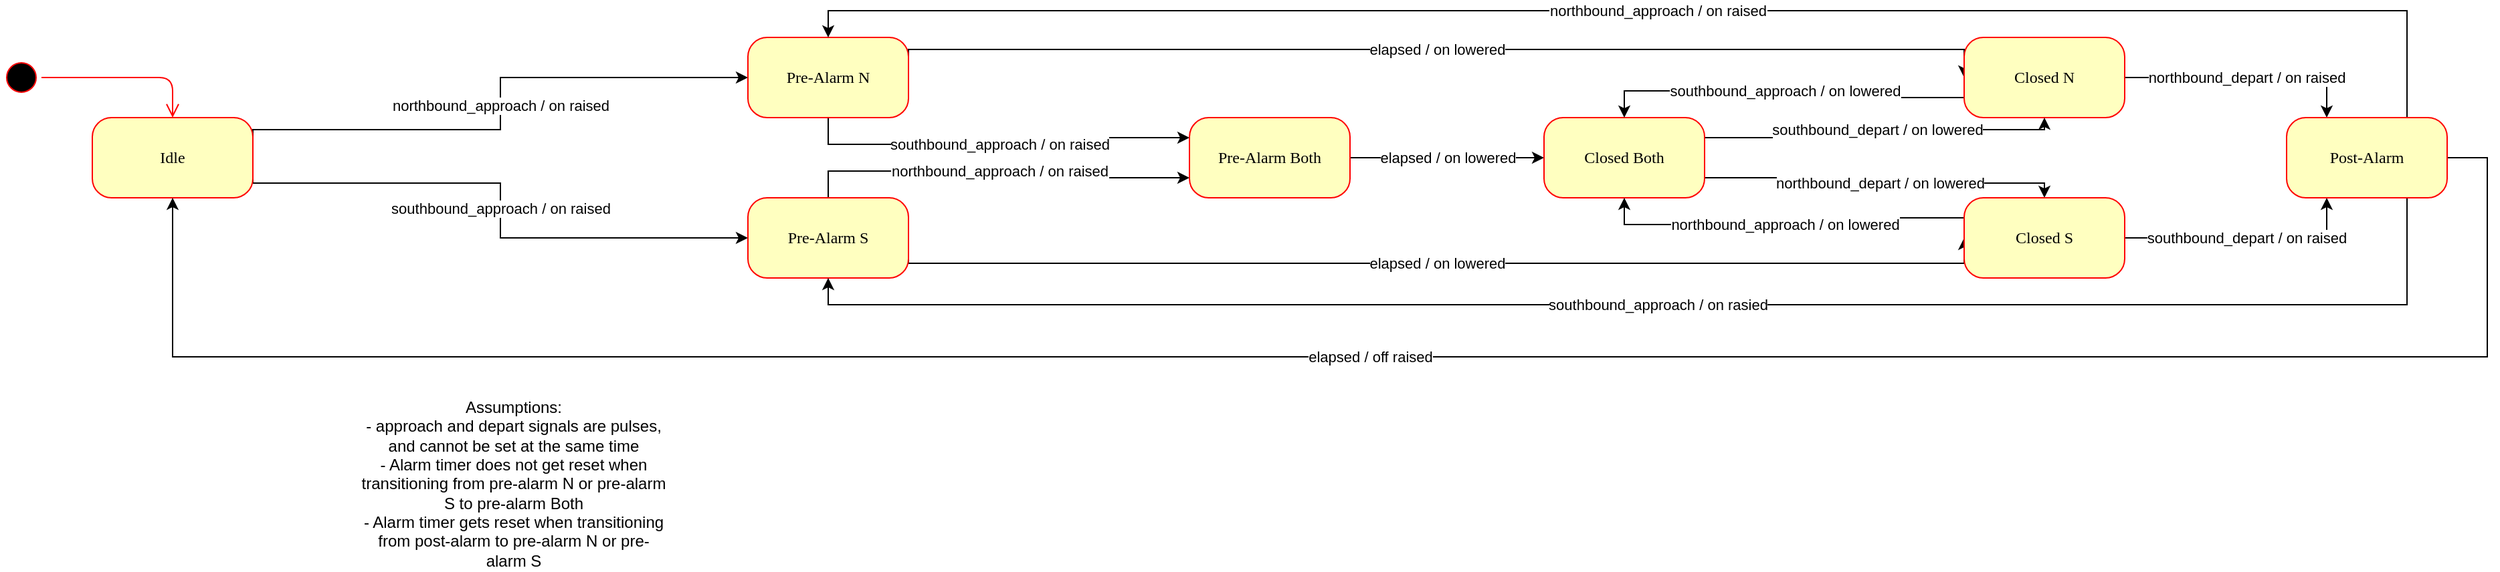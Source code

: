 <mxfile version="24.7.16">
  <diagram name="Page-1" id="58cdce13-f638-feb5-8d6f-7d28b1aa9fa0">
    <mxGraphModel dx="2100" dy="1128" grid="1" gridSize="10" guides="1" tooltips="1" connect="1" arrows="1" fold="1" page="1" pageScale="1" pageWidth="1100" pageHeight="850" background="none" math="0" shadow="0">
      <root>
        <mxCell id="0" />
        <mxCell id="1" parent="0" />
        <mxCell id="382b91b5511bd0f7-1" value="" style="ellipse;html=1;shape=startState;fillColor=#000000;strokeColor=#ff0000;rounded=1;shadow=0;comic=0;labelBackgroundColor=none;fontFamily=Verdana;fontSize=12;fontColor=#000000;align=center;direction=south;" parent="1" vertex="1">
          <mxGeometry x="142" y="270" width="30" height="30" as="geometry" />
        </mxCell>
        <mxCell id="GDV0UaJhil46lX3DR8yS-5" value="northbound_approach / on raised" style="edgeStyle=orthogonalEdgeStyle;rounded=0;orthogonalLoop=1;jettySize=auto;html=1;exitX=1;exitY=0.5;exitDx=0;exitDy=0;labelPosition=center;verticalLabelPosition=top;align=center;verticalAlign=bottom;" edge="1" parent="1" source="382b91b5511bd0f7-6" target="GDV0UaJhil46lX3DR8yS-3">
          <mxGeometry relative="1" as="geometry">
            <Array as="points">
              <mxPoint x="330" y="324" />
              <mxPoint x="515" y="324" />
              <mxPoint x="515" y="285" />
            </Array>
            <mxPoint as="offset" />
          </mxGeometry>
        </mxCell>
        <mxCell id="GDV0UaJhil46lX3DR8yS-14" value="southbound_approach / on raised" style="edgeStyle=orthogonalEdgeStyle;rounded=0;orthogonalLoop=1;jettySize=auto;html=1;exitX=1;exitY=0.75;exitDx=0;exitDy=0;entryX=0;entryY=0.5;entryDx=0;entryDy=0;" edge="1" parent="1" source="382b91b5511bd0f7-6" target="GDV0UaJhil46lX3DR8yS-11">
          <mxGeometry relative="1" as="geometry">
            <Array as="points">
              <mxPoint x="330" y="364" />
              <mxPoint x="515" y="364" />
              <mxPoint x="515" y="405" />
            </Array>
          </mxGeometry>
        </mxCell>
        <mxCell id="382b91b5511bd0f7-6" value="Idle" style="rounded=1;whiteSpace=wrap;html=1;arcSize=24;fillColor=#ffffc0;strokeColor=#ff0000;shadow=0;comic=0;labelBackgroundColor=none;fontFamily=Verdana;fontSize=12;fontColor=#000000;align=center;" parent="1" vertex="1">
          <mxGeometry x="210" y="315" width="120" height="60" as="geometry" />
        </mxCell>
        <mxCell id="2a3bc250acf0617d-9" style="edgeStyle=orthogonalEdgeStyle;html=1;labelBackgroundColor=none;endArrow=open;endSize=8;strokeColor=#ff0000;fontFamily=Verdana;fontSize=12;align=left;" parent="1" source="382b91b5511bd0f7-1" target="382b91b5511bd0f7-6" edge="1">
          <mxGeometry relative="1" as="geometry" />
        </mxCell>
        <mxCell id="GDV0UaJhil46lX3DR8yS-22" value="elapsed / on lowered" style="edgeStyle=orthogonalEdgeStyle;rounded=0;orthogonalLoop=1;jettySize=auto;html=1;exitX=1;exitY=0.5;exitDx=0;exitDy=0;entryX=0;entryY=0.5;entryDx=0;entryDy=0;" edge="1" parent="1" source="GDV0UaJhil46lX3DR8yS-3" target="GDV0UaJhil46lX3DR8yS-19">
          <mxGeometry relative="1" as="geometry">
            <Array as="points">
              <mxPoint x="820" y="264" />
              <mxPoint x="1609" y="264" />
            </Array>
          </mxGeometry>
        </mxCell>
        <mxCell id="GDV0UaJhil46lX3DR8yS-34" value="southbound_approach / on raised" style="edgeStyle=orthogonalEdgeStyle;rounded=0;orthogonalLoop=1;jettySize=auto;html=1;exitX=0.5;exitY=1;exitDx=0;exitDy=0;entryX=0;entryY=0.25;entryDx=0;entryDy=0;" edge="1" parent="1" source="GDV0UaJhil46lX3DR8yS-3" target="GDV0UaJhil46lX3DR8yS-12">
          <mxGeometry relative="1" as="geometry" />
        </mxCell>
        <mxCell id="GDV0UaJhil46lX3DR8yS-3" value="Pre-Alarm N" style="rounded=1;whiteSpace=wrap;html=1;arcSize=24;fillColor=#ffffc0;strokeColor=#ff0000;shadow=0;comic=0;labelBackgroundColor=none;fontFamily=Verdana;fontSize=12;fontColor=#000000;align=center;" vertex="1" parent="1">
          <mxGeometry x="700" y="255" width="120" height="60" as="geometry" />
        </mxCell>
        <mxCell id="GDV0UaJhil46lX3DR8yS-21" value="elapsed / on lowered" style="edgeStyle=orthogonalEdgeStyle;rounded=0;orthogonalLoop=1;jettySize=auto;html=1;exitX=1;exitY=0.5;exitDx=0;exitDy=0;entryX=0;entryY=0.5;entryDx=0;entryDy=0;" edge="1" parent="1" source="GDV0UaJhil46lX3DR8yS-11" target="GDV0UaJhil46lX3DR8yS-18">
          <mxGeometry x="0.001" relative="1" as="geometry">
            <Array as="points">
              <mxPoint x="820" y="424" />
              <mxPoint x="1609" y="424" />
            </Array>
            <mxPoint as="offset" />
          </mxGeometry>
        </mxCell>
        <mxCell id="GDV0UaJhil46lX3DR8yS-35" value="northbound_approach / on raised" style="edgeStyle=orthogonalEdgeStyle;rounded=0;orthogonalLoop=1;jettySize=auto;html=1;exitX=0.5;exitY=0;exitDx=0;exitDy=0;entryX=0;entryY=0.75;entryDx=0;entryDy=0;" edge="1" parent="1" source="GDV0UaJhil46lX3DR8yS-11" target="GDV0UaJhil46lX3DR8yS-12">
          <mxGeometry relative="1" as="geometry" />
        </mxCell>
        <mxCell id="GDV0UaJhil46lX3DR8yS-11" value="Pre-Alarm S" style="rounded=1;whiteSpace=wrap;html=1;arcSize=24;fillColor=#ffffc0;strokeColor=#ff0000;shadow=0;comic=0;labelBackgroundColor=none;fontFamily=Verdana;fontSize=12;fontColor=#000000;align=center;" vertex="1" parent="1">
          <mxGeometry x="700" y="375" width="120" height="60" as="geometry" />
        </mxCell>
        <mxCell id="GDV0UaJhil46lX3DR8yS-20" value="elapsed / on lowered" style="edgeStyle=orthogonalEdgeStyle;rounded=0;orthogonalLoop=1;jettySize=auto;html=1;exitX=1;exitY=0.5;exitDx=0;exitDy=0;" edge="1" parent="1" source="GDV0UaJhil46lX3DR8yS-12" target="GDV0UaJhil46lX3DR8yS-17">
          <mxGeometry relative="1" as="geometry" />
        </mxCell>
        <mxCell id="GDV0UaJhil46lX3DR8yS-12" value="Pre-Alarm Both" style="rounded=1;whiteSpace=wrap;html=1;arcSize=24;fillColor=#ffffc0;strokeColor=#ff0000;shadow=0;comic=0;labelBackgroundColor=none;fontFamily=Verdana;fontSize=12;fontColor=#000000;align=center;" vertex="1" parent="1">
          <mxGeometry x="1030" y="315" width="120" height="60" as="geometry" />
        </mxCell>
        <mxCell id="GDV0UaJhil46lX3DR8yS-25" value="southbound_depart / on lowered" style="edgeStyle=orthogonalEdgeStyle;rounded=0;orthogonalLoop=1;jettySize=auto;html=1;exitX=1;exitY=0.25;exitDx=0;exitDy=0;entryX=0.5;entryY=1;entryDx=0;entryDy=0;" edge="1" parent="1" source="GDV0UaJhil46lX3DR8yS-17" target="GDV0UaJhil46lX3DR8yS-19">
          <mxGeometry relative="1" as="geometry">
            <Array as="points">
              <mxPoint x="1512" y="330" />
              <mxPoint x="1512" y="324" />
              <mxPoint x="1669" y="324" />
            </Array>
          </mxGeometry>
        </mxCell>
        <mxCell id="GDV0UaJhil46lX3DR8yS-26" value="northbound_depart / on lowered" style="edgeStyle=orthogonalEdgeStyle;rounded=0;orthogonalLoop=1;jettySize=auto;html=1;exitX=1;exitY=0.75;exitDx=0;exitDy=0;entryX=0.5;entryY=0;entryDx=0;entryDy=0;" edge="1" parent="1" source="GDV0UaJhil46lX3DR8yS-17" target="GDV0UaJhil46lX3DR8yS-18">
          <mxGeometry relative="1" as="geometry">
            <Array as="points">
              <mxPoint x="1512" y="360" />
              <mxPoint x="1512" y="364" />
              <mxPoint x="1669" y="364" />
            </Array>
          </mxGeometry>
        </mxCell>
        <mxCell id="GDV0UaJhil46lX3DR8yS-17" value="Closed Both" style="rounded=1;whiteSpace=wrap;html=1;arcSize=24;fillColor=#ffffc0;strokeColor=#ff0000;shadow=0;comic=0;labelBackgroundColor=none;fontFamily=Verdana;fontSize=12;fontColor=#000000;align=center;" vertex="1" parent="1">
          <mxGeometry x="1295" y="315" width="120" height="60" as="geometry" />
        </mxCell>
        <mxCell id="GDV0UaJhil46lX3DR8yS-32" value="southbound_depart / on raised" style="edgeStyle=orthogonalEdgeStyle;rounded=0;orthogonalLoop=1;jettySize=auto;html=1;exitX=1;exitY=0.5;exitDx=0;exitDy=0;entryX=0.25;entryY=1;entryDx=0;entryDy=0;" edge="1" parent="1" source="GDV0UaJhil46lX3DR8yS-18" target="GDV0UaJhil46lX3DR8yS-28">
          <mxGeometry relative="1" as="geometry" />
        </mxCell>
        <mxCell id="GDV0UaJhil46lX3DR8yS-37" value="northbound_approach / on lowered" style="edgeStyle=orthogonalEdgeStyle;rounded=0;orthogonalLoop=1;jettySize=auto;html=1;exitX=0;exitY=0.25;exitDx=0;exitDy=0;entryX=0.5;entryY=1;entryDx=0;entryDy=0;" edge="1" parent="1" source="GDV0UaJhil46lX3DR8yS-18" target="GDV0UaJhil46lX3DR8yS-17">
          <mxGeometry relative="1" as="geometry" />
        </mxCell>
        <mxCell id="GDV0UaJhil46lX3DR8yS-18" value="Closed S" style="rounded=1;whiteSpace=wrap;html=1;arcSize=24;fillColor=#ffffc0;strokeColor=#ff0000;shadow=0;comic=0;labelBackgroundColor=none;fontFamily=Verdana;fontSize=12;fontColor=#000000;align=center;" vertex="1" parent="1">
          <mxGeometry x="1609" y="375" width="120" height="60" as="geometry" />
        </mxCell>
        <mxCell id="GDV0UaJhil46lX3DR8yS-31" value="northbound_depart / on raised" style="edgeStyle=orthogonalEdgeStyle;rounded=0;orthogonalLoop=1;jettySize=auto;html=1;exitX=1;exitY=0.5;exitDx=0;exitDy=0;entryX=0.25;entryY=0;entryDx=0;entryDy=0;" edge="1" parent="1" source="GDV0UaJhil46lX3DR8yS-19" target="GDV0UaJhil46lX3DR8yS-28">
          <mxGeometry relative="1" as="geometry" />
        </mxCell>
        <mxCell id="GDV0UaJhil46lX3DR8yS-36" value="southbound_approach / on lowered" style="edgeStyle=orthogonalEdgeStyle;rounded=0;orthogonalLoop=1;jettySize=auto;html=1;exitX=0;exitY=0.75;exitDx=0;exitDy=0;entryX=0.5;entryY=0;entryDx=0;entryDy=0;" edge="1" parent="1" source="GDV0UaJhil46lX3DR8yS-19" target="GDV0UaJhil46lX3DR8yS-17">
          <mxGeometry relative="1" as="geometry" />
        </mxCell>
        <mxCell id="GDV0UaJhil46lX3DR8yS-19" value="Closed N" style="rounded=1;whiteSpace=wrap;html=1;arcSize=24;fillColor=#ffffc0;strokeColor=#ff0000;shadow=0;comic=0;labelBackgroundColor=none;fontFamily=Verdana;fontSize=12;fontColor=#000000;align=center;" vertex="1" parent="1">
          <mxGeometry x="1609" y="255" width="120" height="60" as="geometry" />
        </mxCell>
        <mxCell id="GDV0UaJhil46lX3DR8yS-33" value="elapsed / off raised" style="edgeStyle=orthogonalEdgeStyle;rounded=0;orthogonalLoop=1;jettySize=auto;html=1;exitX=1;exitY=0.5;exitDx=0;exitDy=0;entryX=0.5;entryY=1;entryDx=0;entryDy=0;" edge="1" parent="1" source="GDV0UaJhil46lX3DR8yS-28" target="382b91b5511bd0f7-6">
          <mxGeometry relative="1" as="geometry">
            <Array as="points">
              <mxPoint x="2000" y="345" />
              <mxPoint x="2000" y="494" />
              <mxPoint x="270" y="494" />
            </Array>
          </mxGeometry>
        </mxCell>
        <mxCell id="GDV0UaJhil46lX3DR8yS-39" value="southbound_approach / on rasied" style="edgeStyle=orthogonalEdgeStyle;rounded=0;orthogonalLoop=1;jettySize=auto;html=1;exitX=0.75;exitY=1;exitDx=0;exitDy=0;entryX=0.5;entryY=1;entryDx=0;entryDy=0;" edge="1" parent="1" source="GDV0UaJhil46lX3DR8yS-28" target="GDV0UaJhil46lX3DR8yS-11">
          <mxGeometry relative="1" as="geometry" />
        </mxCell>
        <mxCell id="GDV0UaJhil46lX3DR8yS-40" value="northbound_approach / on raised" style="edgeStyle=orthogonalEdgeStyle;rounded=0;orthogonalLoop=1;jettySize=auto;html=1;exitX=0.75;exitY=0;exitDx=0;exitDy=0;entryX=0.5;entryY=0;entryDx=0;entryDy=0;" edge="1" parent="1" source="GDV0UaJhil46lX3DR8yS-28" target="GDV0UaJhil46lX3DR8yS-3">
          <mxGeometry relative="1" as="geometry" />
        </mxCell>
        <mxCell id="GDV0UaJhil46lX3DR8yS-28" value="Post-Alarm" style="rounded=1;whiteSpace=wrap;html=1;arcSize=24;fillColor=#ffffc0;strokeColor=#ff0000;shadow=0;comic=0;labelBackgroundColor=none;fontFamily=Verdana;fontSize=12;fontColor=#000000;align=center;" vertex="1" parent="1">
          <mxGeometry x="1850" y="315" width="120" height="60" as="geometry" />
        </mxCell>
        <mxCell id="GDV0UaJhil46lX3DR8yS-38" value="Assumptions:&lt;div&gt;- approach and depart signals are pulses, and cannot be set at the same time&lt;/div&gt;&lt;div&gt;- Alarm timer does not get reset when transitioning from pre-alarm N or pre-alarm S to pre-alarm Both&lt;/div&gt;&lt;div&gt;- Alarm timer gets reset when transitioning from post-alarm to pre-alarm N or pre-alarm S&lt;/div&gt;" style="text;html=1;align=center;verticalAlign=middle;whiteSpace=wrap;rounded=0;" vertex="1" parent="1">
          <mxGeometry x="410" y="544" width="230" height="90" as="geometry" />
        </mxCell>
      </root>
    </mxGraphModel>
  </diagram>
</mxfile>
